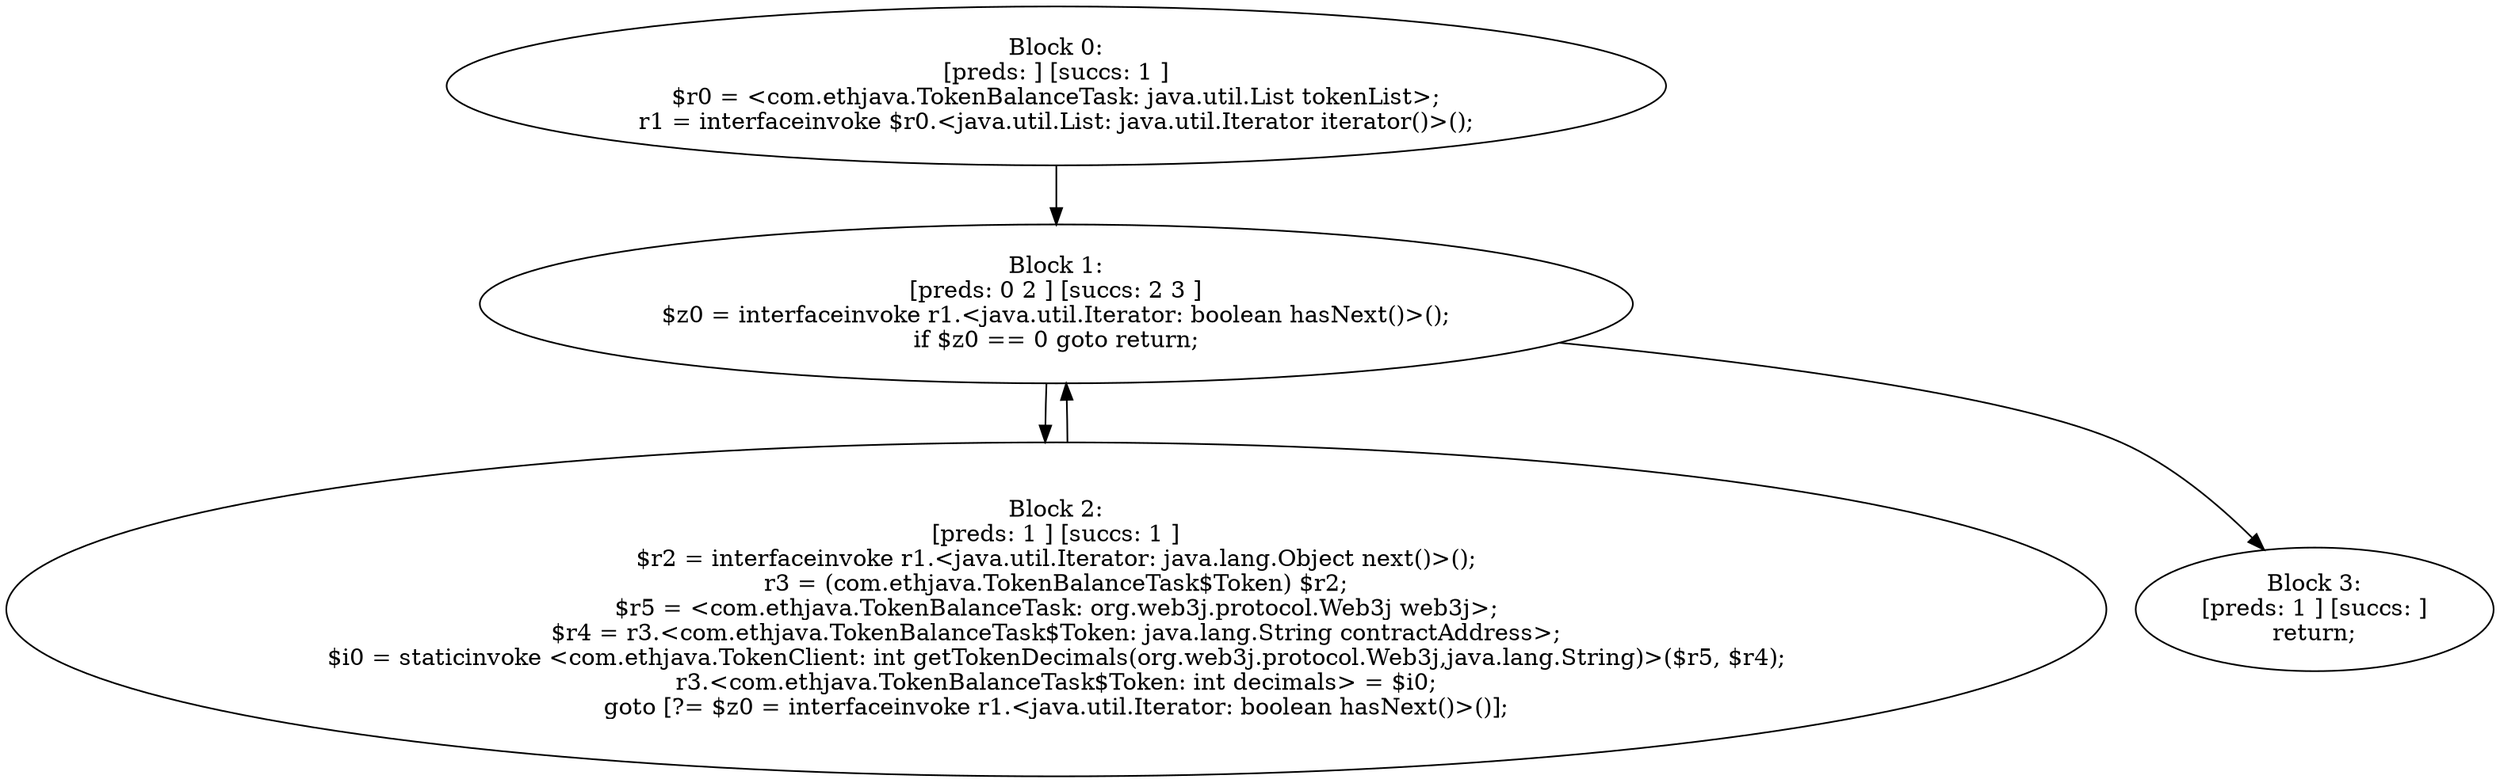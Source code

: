 digraph "unitGraph" {
    "Block 0:
[preds: ] [succs: 1 ]
$r0 = <com.ethjava.TokenBalanceTask: java.util.List tokenList>;
r1 = interfaceinvoke $r0.<java.util.List: java.util.Iterator iterator()>();
"
    "Block 1:
[preds: 0 2 ] [succs: 2 3 ]
$z0 = interfaceinvoke r1.<java.util.Iterator: boolean hasNext()>();
if $z0 == 0 goto return;
"
    "Block 2:
[preds: 1 ] [succs: 1 ]
$r2 = interfaceinvoke r1.<java.util.Iterator: java.lang.Object next()>();
r3 = (com.ethjava.TokenBalanceTask$Token) $r2;
$r5 = <com.ethjava.TokenBalanceTask: org.web3j.protocol.Web3j web3j>;
$r4 = r3.<com.ethjava.TokenBalanceTask$Token: java.lang.String contractAddress>;
$i0 = staticinvoke <com.ethjava.TokenClient: int getTokenDecimals(org.web3j.protocol.Web3j,java.lang.String)>($r5, $r4);
r3.<com.ethjava.TokenBalanceTask$Token: int decimals> = $i0;
goto [?= $z0 = interfaceinvoke r1.<java.util.Iterator: boolean hasNext()>()];
"
    "Block 3:
[preds: 1 ] [succs: ]
return;
"
    "Block 0:
[preds: ] [succs: 1 ]
$r0 = <com.ethjava.TokenBalanceTask: java.util.List tokenList>;
r1 = interfaceinvoke $r0.<java.util.List: java.util.Iterator iterator()>();
"->"Block 1:
[preds: 0 2 ] [succs: 2 3 ]
$z0 = interfaceinvoke r1.<java.util.Iterator: boolean hasNext()>();
if $z0 == 0 goto return;
";
    "Block 1:
[preds: 0 2 ] [succs: 2 3 ]
$z0 = interfaceinvoke r1.<java.util.Iterator: boolean hasNext()>();
if $z0 == 0 goto return;
"->"Block 2:
[preds: 1 ] [succs: 1 ]
$r2 = interfaceinvoke r1.<java.util.Iterator: java.lang.Object next()>();
r3 = (com.ethjava.TokenBalanceTask$Token) $r2;
$r5 = <com.ethjava.TokenBalanceTask: org.web3j.protocol.Web3j web3j>;
$r4 = r3.<com.ethjava.TokenBalanceTask$Token: java.lang.String contractAddress>;
$i0 = staticinvoke <com.ethjava.TokenClient: int getTokenDecimals(org.web3j.protocol.Web3j,java.lang.String)>($r5, $r4);
r3.<com.ethjava.TokenBalanceTask$Token: int decimals> = $i0;
goto [?= $z0 = interfaceinvoke r1.<java.util.Iterator: boolean hasNext()>()];
";
    "Block 1:
[preds: 0 2 ] [succs: 2 3 ]
$z0 = interfaceinvoke r1.<java.util.Iterator: boolean hasNext()>();
if $z0 == 0 goto return;
"->"Block 3:
[preds: 1 ] [succs: ]
return;
";
    "Block 2:
[preds: 1 ] [succs: 1 ]
$r2 = interfaceinvoke r1.<java.util.Iterator: java.lang.Object next()>();
r3 = (com.ethjava.TokenBalanceTask$Token) $r2;
$r5 = <com.ethjava.TokenBalanceTask: org.web3j.protocol.Web3j web3j>;
$r4 = r3.<com.ethjava.TokenBalanceTask$Token: java.lang.String contractAddress>;
$i0 = staticinvoke <com.ethjava.TokenClient: int getTokenDecimals(org.web3j.protocol.Web3j,java.lang.String)>($r5, $r4);
r3.<com.ethjava.TokenBalanceTask$Token: int decimals> = $i0;
goto [?= $z0 = interfaceinvoke r1.<java.util.Iterator: boolean hasNext()>()];
"->"Block 1:
[preds: 0 2 ] [succs: 2 3 ]
$z0 = interfaceinvoke r1.<java.util.Iterator: boolean hasNext()>();
if $z0 == 0 goto return;
";
}
